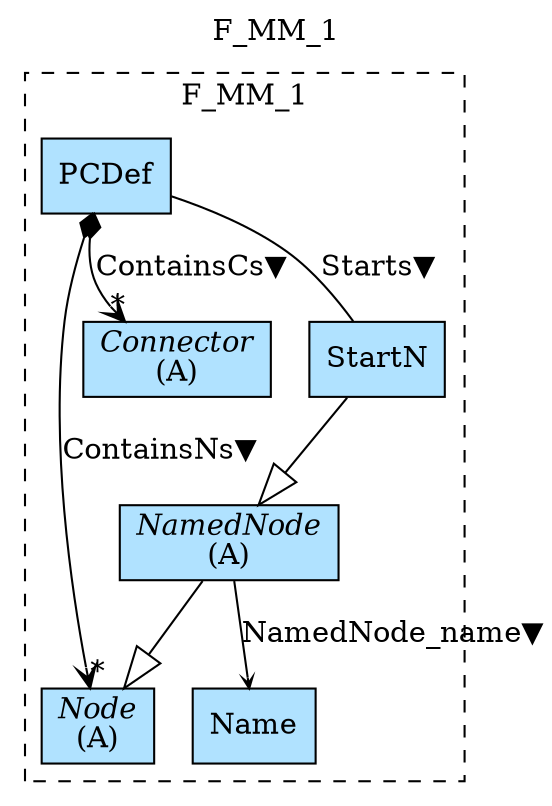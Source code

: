 digraph {graph[label=F_MM_1,labelloc=tl,labelfontsize=12];
subgraph cluster_F_MM_1{style=dashed;label=F_MM_1;
"NamedNode"[shape=record,fillcolor=lightskyblue1,style = filled,label=<{<I>NamedNode</I><br/>(A)}>];
"Name"[shape=record,fillcolor=lightskyblue1,style = filled,label="Name"];
"Node"[shape=record,fillcolor=lightskyblue1,style = filled,label=<{<I>Node</I><br/>(A)}>];
"Connector"[shape=record,fillcolor=lightskyblue1,style = filled,label=<{<I>Connector</I><br/>(A)}>];
"PCDef"[shape=record,fillcolor=lightskyblue1,style = filled,label="PCDef"];
"StartN"[shape=record,fillcolor=lightskyblue1,style = filled,label="StartN"];

"NamedNode"->"Node"[arrowhead=onormal,arrowsize=2.0];
"StartN"->"NamedNode"[arrowhead=onormal,arrowsize=2.0];
"NamedNode"->"Name"[label="NamedNode_name▼",arrowhead=vee,headlabel="",arrowsize=.5];
"PCDef"->"Node"[label="ContainsNs▼",arrowhead=vee,arrowtail=diamond,dir=both,headlabel="*"];
"PCDef"->"Connector"[label="ContainsCs▼",arrowhead=vee,arrowtail=diamond,dir=both,headlabel="*"];
"PCDef"->"StartN"[label="Starts▼",dir=none,taillabel="",headlabel=""];

}
}